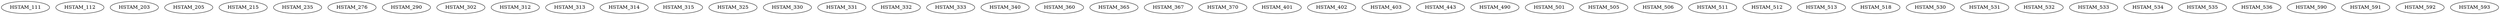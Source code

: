 digraph G {
    HSTAM_111;
    HSTAM_112;
    HSTAM_203;
    HSTAM_205;
    HSTAM_215;
    HSTAM_235;
    HSTAM_276;
    HSTAM_290;
    HSTAM_302;
    HSTAM_312;
    HSTAM_313;
    HSTAM_314;
    HSTAM_315;
    HSTAM_325;
    HSTAM_330;
    HSTAM_331;
    HSTAM_332;
    HSTAM_333;
    HSTAM_340;
    HSTAM_360;
    HSTAM_365;
    HSTAM_367;
    HSTAM_370;
    HSTAM_401;
    HSTAM_402;
    HSTAM_403;
    HSTAM_443;
    HSTAM_490;
    HSTAM_501;
    HSTAM_505;
    HSTAM_506;
    HSTAM_511;
    HSTAM_512;
    HSTAM_513;
    HSTAM_518;
    HSTAM_530;
    HSTAM_531;
    HSTAM_532;
    HSTAM_533;
    HSTAM_534;
    HSTAM_535;
    HSTAM_536;
    HSTAM_590;
    HSTAM_591;
    HSTAM_592;
    HSTAM_593;
}
